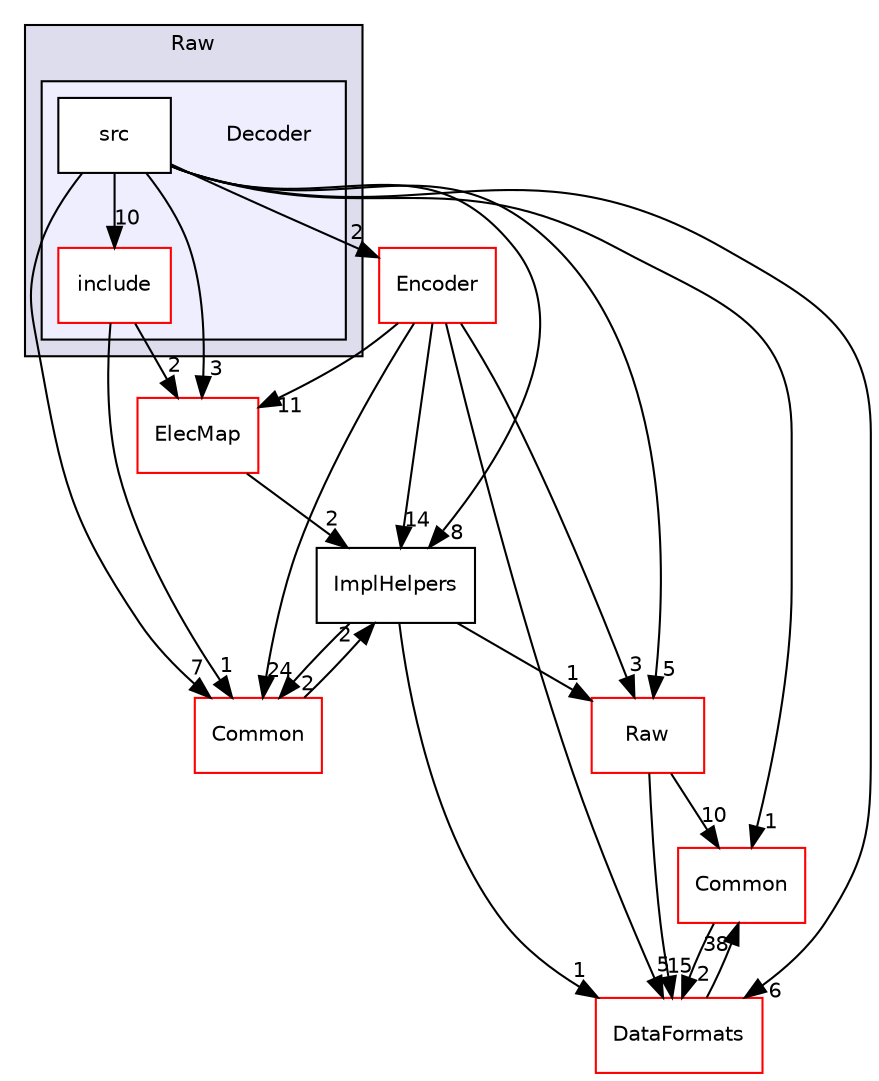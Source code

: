 digraph "/home/travis/build/AliceO2Group/AliceO2/Detectors/MUON/MCH/Raw/Decoder" {
  bgcolor=transparent;
  compound=true
  node [ fontsize="10", fontname="Helvetica"];
  edge [ labelfontsize="10", labelfontname="Helvetica"];
  subgraph clusterdir_f8de85f281636d081fd2e7e06b0134d2 {
    graph [ bgcolor="#ddddee", pencolor="black", label="Raw" fontname="Helvetica", fontsize="10", URL="dir_f8de85f281636d081fd2e7e06b0134d2.html"]
  subgraph clusterdir_060542ae88c3eb8c9b22a30de881a7e9 {
    graph [ bgcolor="#eeeeff", pencolor="black", label="" URL="dir_060542ae88c3eb8c9b22a30de881a7e9.html"];
    dir_060542ae88c3eb8c9b22a30de881a7e9 [shape=plaintext label="Decoder"];
    dir_10dbadd582c5f56f2a579debde05dc79 [shape=box label="include" color="red" fillcolor="white" style="filled" URL="dir_10dbadd582c5f56f2a579debde05dc79.html"];
    dir_5cf327fcf87e9e676182b837d15f78ab [shape=box label="src" color="black" fillcolor="white" style="filled" URL="dir_5cf327fcf87e9e676182b837d15f78ab.html"];
  }
  }
  dir_0cfbacb297625179725e3de4f30c0e94 [shape=box label="ElecMap" color="red" URL="dir_0cfbacb297625179725e3de4f30c0e94.html"];
  dir_55964488a5749f1fcba45aaf4e122cee [shape=box label="Common" color="red" URL="dir_55964488a5749f1fcba45aaf4e122cee.html"];
  dir_cfadcf1c28477e06298c128044978e91 [shape=box label="ImplHelpers" URL="dir_cfadcf1c28477e06298c128044978e91.html"];
  dir_4ab6b4cc6a7edbff49100e9123df213f [shape=box label="Common" color="red" URL="dir_4ab6b4cc6a7edbff49100e9123df213f.html"];
  dir_934398cf98861ce15dff28db7cb4f35f [shape=box label="Encoder" color="red" URL="dir_934398cf98861ce15dff28db7cb4f35f.html"];
  dir_26637d1bd82229bc9ed97f7e706be743 [shape=box label="Raw" color="red" URL="dir_26637d1bd82229bc9ed97f7e706be743.html"];
  dir_2171f7ec022c5423887b07c69b2f5b48 [shape=box label="DataFormats" color="red" URL="dir_2171f7ec022c5423887b07c69b2f5b48.html"];
  dir_0cfbacb297625179725e3de4f30c0e94->dir_cfadcf1c28477e06298c128044978e91 [headlabel="2", labeldistance=1.5 headhref="dir_000457_000619.html"];
  dir_55964488a5749f1fcba45aaf4e122cee->dir_cfadcf1c28477e06298c128044978e91 [headlabel="2", labeldistance=1.5 headhref="dir_000607_000619.html"];
  dir_cfadcf1c28477e06298c128044978e91->dir_55964488a5749f1fcba45aaf4e122cee [headlabel="2", labeldistance=1.5 headhref="dir_000619_000607.html"];
  dir_cfadcf1c28477e06298c128044978e91->dir_26637d1bd82229bc9ed97f7e706be743 [headlabel="1", labeldistance=1.5 headhref="dir_000619_000647.html"];
  dir_cfadcf1c28477e06298c128044978e91->dir_2171f7ec022c5423887b07c69b2f5b48 [headlabel="1", labeldistance=1.5 headhref="dir_000619_000090.html"];
  dir_4ab6b4cc6a7edbff49100e9123df213f->dir_2171f7ec022c5423887b07c69b2f5b48 [headlabel="2", labeldistance=1.5 headhref="dir_000036_000090.html"];
  dir_934398cf98861ce15dff28db7cb4f35f->dir_0cfbacb297625179725e3de4f30c0e94 [headlabel="11", labeldistance=1.5 headhref="dir_000481_000457.html"];
  dir_934398cf98861ce15dff28db7cb4f35f->dir_55964488a5749f1fcba45aaf4e122cee [headlabel="24", labeldistance=1.5 headhref="dir_000481_000607.html"];
  dir_934398cf98861ce15dff28db7cb4f35f->dir_cfadcf1c28477e06298c128044978e91 [headlabel="14", labeldistance=1.5 headhref="dir_000481_000619.html"];
  dir_934398cf98861ce15dff28db7cb4f35f->dir_26637d1bd82229bc9ed97f7e706be743 [headlabel="3", labeldistance=1.5 headhref="dir_000481_000647.html"];
  dir_934398cf98861ce15dff28db7cb4f35f->dir_2171f7ec022c5423887b07c69b2f5b48 [headlabel="5", labeldistance=1.5 headhref="dir_000481_000090.html"];
  dir_5cf327fcf87e9e676182b837d15f78ab->dir_0cfbacb297625179725e3de4f30c0e94 [headlabel="3", labeldistance=1.5 headhref="dir_000615_000457.html"];
  dir_5cf327fcf87e9e676182b837d15f78ab->dir_55964488a5749f1fcba45aaf4e122cee [headlabel="7", labeldistance=1.5 headhref="dir_000615_000607.html"];
  dir_5cf327fcf87e9e676182b837d15f78ab->dir_cfadcf1c28477e06298c128044978e91 [headlabel="8", labeldistance=1.5 headhref="dir_000615_000619.html"];
  dir_5cf327fcf87e9e676182b837d15f78ab->dir_4ab6b4cc6a7edbff49100e9123df213f [headlabel="1", labeldistance=1.5 headhref="dir_000615_000036.html"];
  dir_5cf327fcf87e9e676182b837d15f78ab->dir_934398cf98861ce15dff28db7cb4f35f [headlabel="2", labeldistance=1.5 headhref="dir_000615_000481.html"];
  dir_5cf327fcf87e9e676182b837d15f78ab->dir_10dbadd582c5f56f2a579debde05dc79 [headlabel="10", labeldistance=1.5 headhref="dir_000615_000613.html"];
  dir_5cf327fcf87e9e676182b837d15f78ab->dir_26637d1bd82229bc9ed97f7e706be743 [headlabel="5", labeldistance=1.5 headhref="dir_000615_000647.html"];
  dir_5cf327fcf87e9e676182b837d15f78ab->dir_2171f7ec022c5423887b07c69b2f5b48 [headlabel="6", labeldistance=1.5 headhref="dir_000615_000090.html"];
  dir_10dbadd582c5f56f2a579debde05dc79->dir_0cfbacb297625179725e3de4f30c0e94 [headlabel="2", labeldistance=1.5 headhref="dir_000613_000457.html"];
  dir_10dbadd582c5f56f2a579debde05dc79->dir_55964488a5749f1fcba45aaf4e122cee [headlabel="1", labeldistance=1.5 headhref="dir_000613_000607.html"];
  dir_26637d1bd82229bc9ed97f7e706be743->dir_4ab6b4cc6a7edbff49100e9123df213f [headlabel="10", labeldistance=1.5 headhref="dir_000647_000036.html"];
  dir_26637d1bd82229bc9ed97f7e706be743->dir_2171f7ec022c5423887b07c69b2f5b48 [headlabel="15", labeldistance=1.5 headhref="dir_000647_000090.html"];
  dir_2171f7ec022c5423887b07c69b2f5b48->dir_4ab6b4cc6a7edbff49100e9123df213f [headlabel="38", labeldistance=1.5 headhref="dir_000090_000036.html"];
}
